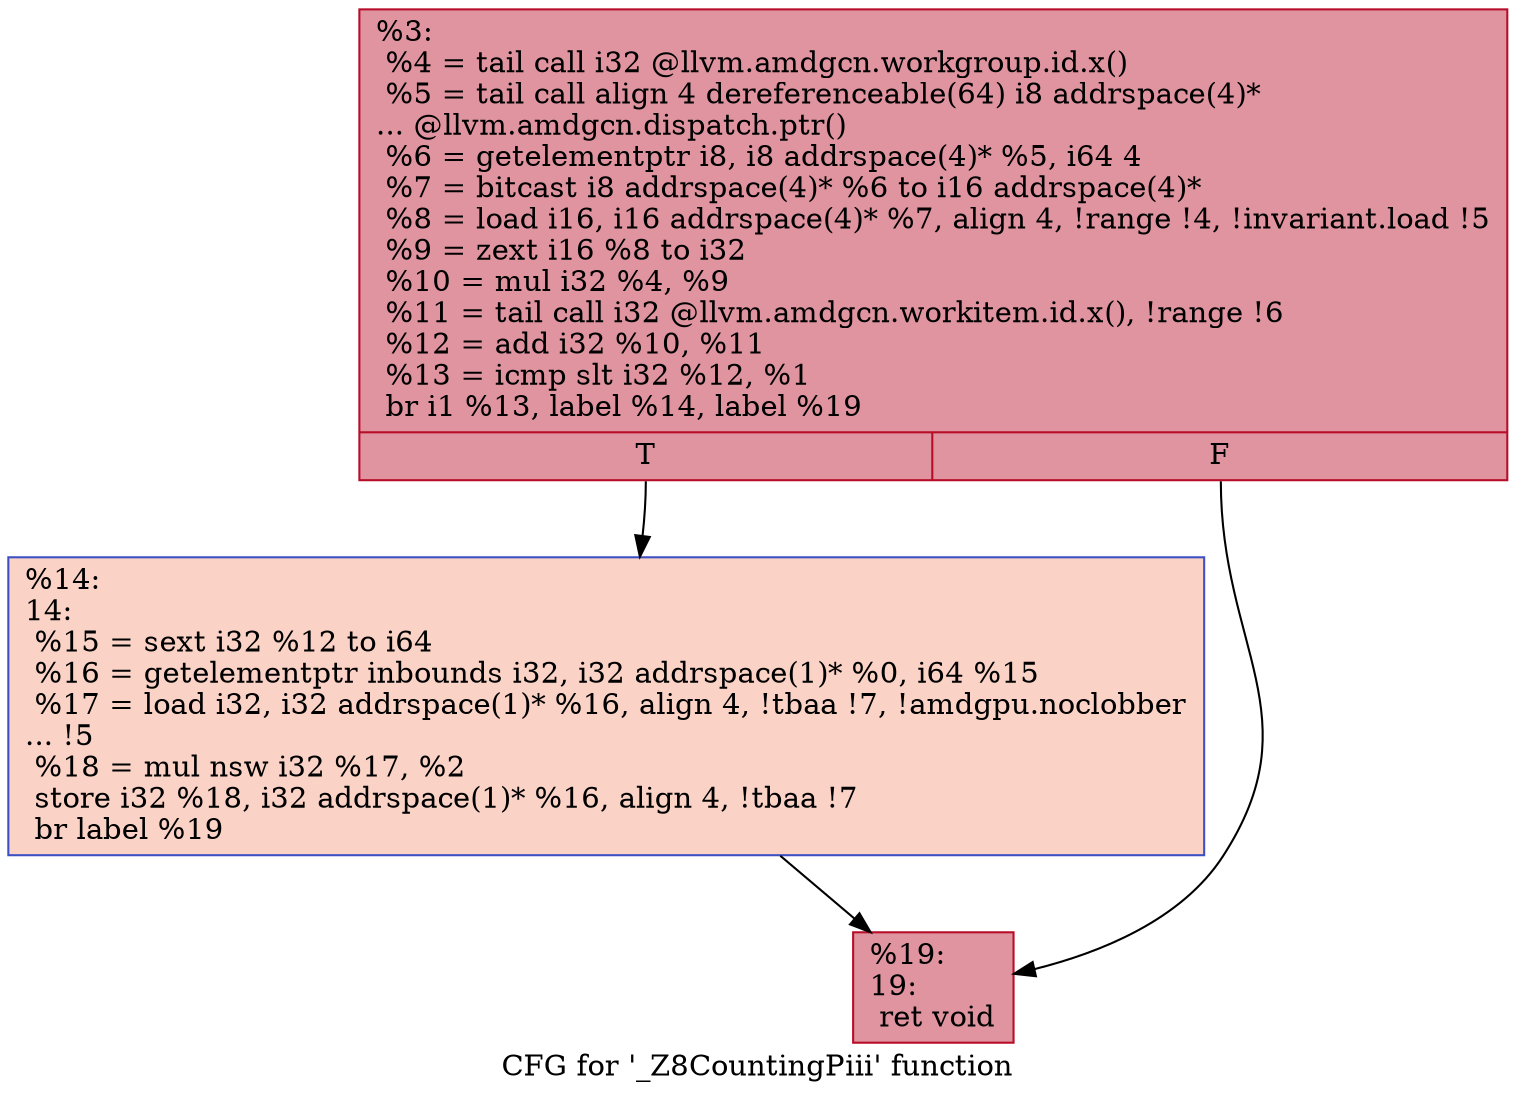 digraph "CFG for '_Z8CountingPiii' function" {
	label="CFG for '_Z8CountingPiii' function";

	Node0x607bf20 [shape=record,color="#b70d28ff", style=filled, fillcolor="#b70d2870",label="{%3:\l  %4 = tail call i32 @llvm.amdgcn.workgroup.id.x()\l  %5 = tail call align 4 dereferenceable(64) i8 addrspace(4)*\l... @llvm.amdgcn.dispatch.ptr()\l  %6 = getelementptr i8, i8 addrspace(4)* %5, i64 4\l  %7 = bitcast i8 addrspace(4)* %6 to i16 addrspace(4)*\l  %8 = load i16, i16 addrspace(4)* %7, align 4, !range !4, !invariant.load !5\l  %9 = zext i16 %8 to i32\l  %10 = mul i32 %4, %9\l  %11 = tail call i32 @llvm.amdgcn.workitem.id.x(), !range !6\l  %12 = add i32 %10, %11\l  %13 = icmp slt i32 %12, %1\l  br i1 %13, label %14, label %19\l|{<s0>T|<s1>F}}"];
	Node0x607bf20:s0 -> Node0x607de30;
	Node0x607bf20:s1 -> Node0x607dec0;
	Node0x607de30 [shape=record,color="#3d50c3ff", style=filled, fillcolor="#f59c7d70",label="{%14:\l14:                                               \l  %15 = sext i32 %12 to i64\l  %16 = getelementptr inbounds i32, i32 addrspace(1)* %0, i64 %15\l  %17 = load i32, i32 addrspace(1)* %16, align 4, !tbaa !7, !amdgpu.noclobber\l... !5\l  %18 = mul nsw i32 %17, %2\l  store i32 %18, i32 addrspace(1)* %16, align 4, !tbaa !7\l  br label %19\l}"];
	Node0x607de30 -> Node0x607dec0;
	Node0x607dec0 [shape=record,color="#b70d28ff", style=filled, fillcolor="#b70d2870",label="{%19:\l19:                                               \l  ret void\l}"];
}
